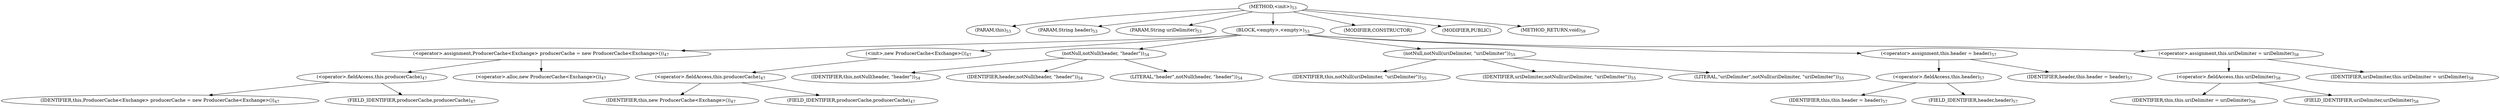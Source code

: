 digraph "&lt;init&gt;" {  
"55" [label = <(METHOD,&lt;init&gt;)<SUB>53</SUB>> ]
"6" [label = <(PARAM,this)<SUB>53</SUB>> ]
"56" [label = <(PARAM,String header)<SUB>53</SUB>> ]
"57" [label = <(PARAM,String uriDelimiter)<SUB>53</SUB>> ]
"58" [label = <(BLOCK,&lt;empty&gt;,&lt;empty&gt;)<SUB>53</SUB>> ]
"59" [label = <(&lt;operator&gt;.assignment,ProducerCache&lt;Exchange&gt; producerCache = new ProducerCache&lt;Exchange&gt;())<SUB>47</SUB>> ]
"60" [label = <(&lt;operator&gt;.fieldAccess,this.producerCache)<SUB>47</SUB>> ]
"61" [label = <(IDENTIFIER,this,ProducerCache&lt;Exchange&gt; producerCache = new ProducerCache&lt;Exchange&gt;())<SUB>47</SUB>> ]
"62" [label = <(FIELD_IDENTIFIER,producerCache,producerCache)<SUB>47</SUB>> ]
"63" [label = <(&lt;operator&gt;.alloc,new ProducerCache&lt;Exchange&gt;())<SUB>47</SUB>> ]
"64" [label = <(&lt;init&gt;,new ProducerCache&lt;Exchange&gt;())<SUB>47</SUB>> ]
"65" [label = <(&lt;operator&gt;.fieldAccess,this.producerCache)<SUB>47</SUB>> ]
"66" [label = <(IDENTIFIER,this,new ProducerCache&lt;Exchange&gt;())<SUB>47</SUB>> ]
"67" [label = <(FIELD_IDENTIFIER,producerCache,producerCache)<SUB>47</SUB>> ]
"68" [label = <(notNull,notNull(header, &quot;header&quot;))<SUB>54</SUB>> ]
"5" [label = <(IDENTIFIER,this,notNull(header, &quot;header&quot;))<SUB>54</SUB>> ]
"69" [label = <(IDENTIFIER,header,notNull(header, &quot;header&quot;))<SUB>54</SUB>> ]
"70" [label = <(LITERAL,&quot;header&quot;,notNull(header, &quot;header&quot;))<SUB>54</SUB>> ]
"71" [label = <(notNull,notNull(uriDelimiter, &quot;uriDelimiter&quot;))<SUB>55</SUB>> ]
"7" [label = <(IDENTIFIER,this,notNull(uriDelimiter, &quot;uriDelimiter&quot;))<SUB>55</SUB>> ]
"72" [label = <(IDENTIFIER,uriDelimiter,notNull(uriDelimiter, &quot;uriDelimiter&quot;))<SUB>55</SUB>> ]
"73" [label = <(LITERAL,&quot;uriDelimiter&quot;,notNull(uriDelimiter, &quot;uriDelimiter&quot;))<SUB>55</SUB>> ]
"74" [label = <(&lt;operator&gt;.assignment,this.header = header)<SUB>57</SUB>> ]
"75" [label = <(&lt;operator&gt;.fieldAccess,this.header)<SUB>57</SUB>> ]
"8" [label = <(IDENTIFIER,this,this.header = header)<SUB>57</SUB>> ]
"76" [label = <(FIELD_IDENTIFIER,header,header)<SUB>57</SUB>> ]
"77" [label = <(IDENTIFIER,header,this.header = header)<SUB>57</SUB>> ]
"78" [label = <(&lt;operator&gt;.assignment,this.uriDelimiter = uriDelimiter)<SUB>58</SUB>> ]
"79" [label = <(&lt;operator&gt;.fieldAccess,this.uriDelimiter)<SUB>58</SUB>> ]
"9" [label = <(IDENTIFIER,this,this.uriDelimiter = uriDelimiter)<SUB>58</SUB>> ]
"80" [label = <(FIELD_IDENTIFIER,uriDelimiter,uriDelimiter)<SUB>58</SUB>> ]
"81" [label = <(IDENTIFIER,uriDelimiter,this.uriDelimiter = uriDelimiter)<SUB>58</SUB>> ]
"82" [label = <(MODIFIER,CONSTRUCTOR)> ]
"83" [label = <(MODIFIER,PUBLIC)> ]
"84" [label = <(METHOD_RETURN,void)<SUB>59</SUB>> ]
  "55" -> "6" 
  "55" -> "56" 
  "55" -> "57" 
  "55" -> "58" 
  "55" -> "82" 
  "55" -> "83" 
  "55" -> "84" 
  "58" -> "59" 
  "58" -> "64" 
  "58" -> "68" 
  "58" -> "71" 
  "58" -> "74" 
  "58" -> "78" 
  "59" -> "60" 
  "59" -> "63" 
  "60" -> "61" 
  "60" -> "62" 
  "64" -> "65" 
  "65" -> "66" 
  "65" -> "67" 
  "68" -> "5" 
  "68" -> "69" 
  "68" -> "70" 
  "71" -> "7" 
  "71" -> "72" 
  "71" -> "73" 
  "74" -> "75" 
  "74" -> "77" 
  "75" -> "8" 
  "75" -> "76" 
  "78" -> "79" 
  "78" -> "81" 
  "79" -> "9" 
  "79" -> "80" 
}

